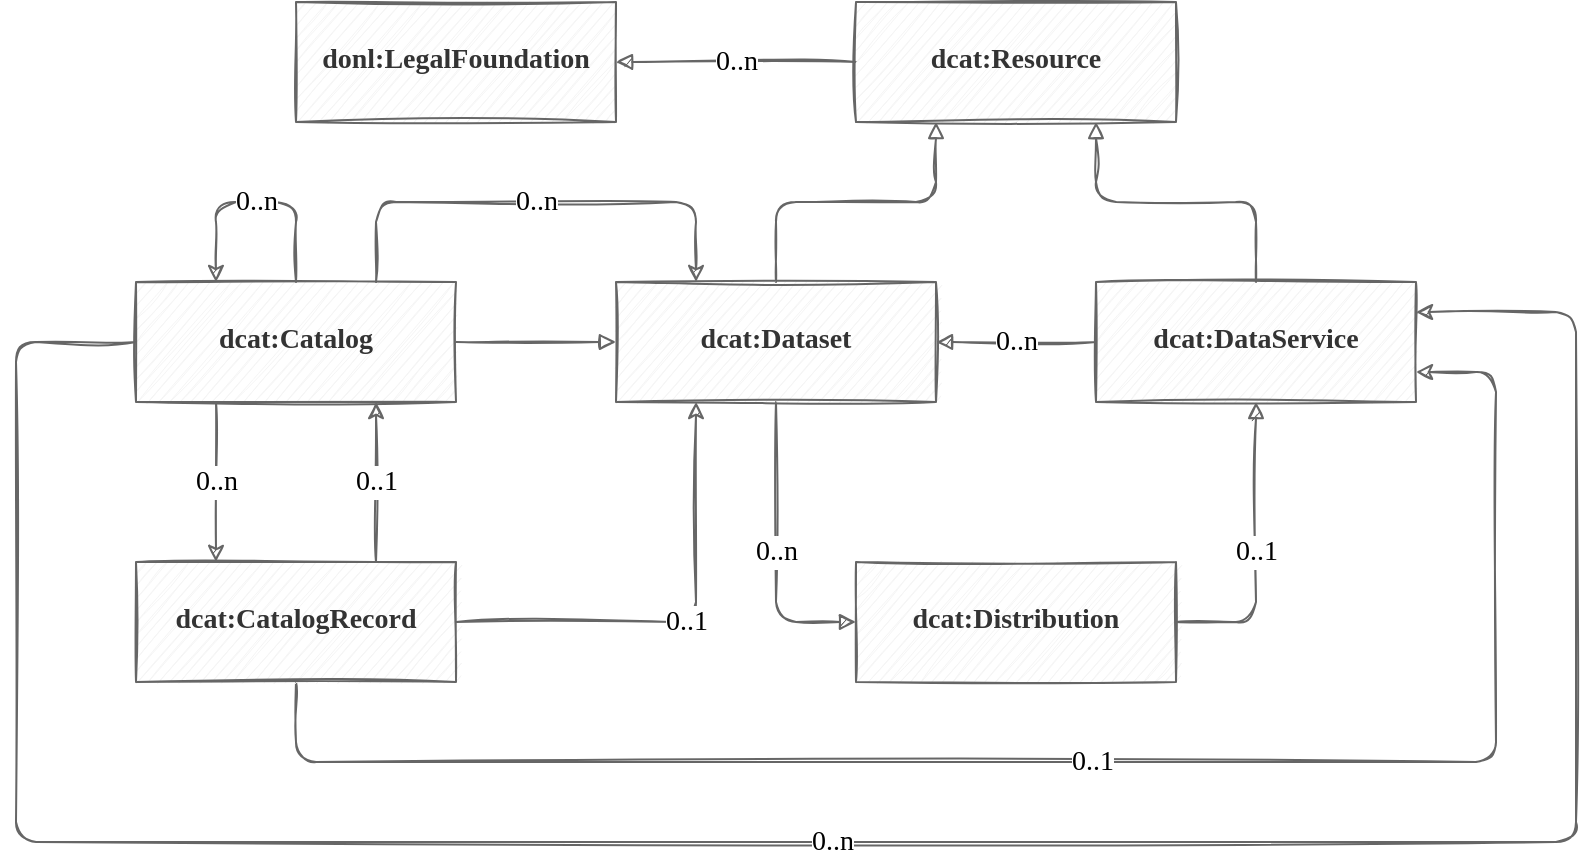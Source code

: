 <mxfile version="20.2.0" type="device"><diagram id="iMbzNkQVX0br3xSipckp" name="Page-1"><mxGraphModel dx="2249" dy="762" grid="1" gridSize="10" guides="1" tooltips="1" connect="1" arrows="1" fold="1" page="1" pageScale="1" pageWidth="827" pageHeight="1169" math="0" shadow="0"><root><mxCell id="0"/><mxCell id="1" parent="0"/><mxCell id="gNoIFmQhgtxjTiLP_ZQA-11" value="0..n" style="edgeStyle=orthogonalEdgeStyle;rounded=1;orthogonalLoop=1;jettySize=auto;html=1;endArrow=block;endFill=1;fillColor=#f5f5f5;strokeColor=#666666;sketch=1;fontFamily=Garamond;fontSize=14;" edge="1" parent="1" source="gNoIFmQhgtxjTiLP_ZQA-1" target="gNoIFmQhgtxjTiLP_ZQA-10"><mxGeometry relative="1" as="geometry"/></mxCell><mxCell id="gNoIFmQhgtxjTiLP_ZQA-1" value="&lt;p style=&quot;margin: 4px 0px 0px; text-align: center; font-size: 14px;&quot;&gt;&lt;br style=&quot;font-size: 14px;&quot;&gt;&lt;b style=&quot;font-size: 14px;&quot;&gt;dcat:Resource&lt;/b&gt;&lt;/p&gt;" style="verticalAlign=top;align=left;overflow=fill;fontSize=14;fontFamily=Garamond;html=1;fillColor=#f5f5f5;fontColor=#333333;strokeColor=#666666;sketch=1;" vertex="1" parent="1"><mxGeometry x="320" y="100" width="160" height="60" as="geometry"/></mxCell><mxCell id="gNoIFmQhgtxjTiLP_ZQA-5" style="edgeStyle=orthogonalEdgeStyle;rounded=1;orthogonalLoop=1;jettySize=auto;html=1;entryX=0.25;entryY=1;entryDx=0;entryDy=0;endArrow=block;endFill=0;fillColor=#f5f5f5;strokeColor=#666666;sketch=1;fontFamily=Garamond;fontSize=14;" edge="1" parent="1" source="gNoIFmQhgtxjTiLP_ZQA-2" target="gNoIFmQhgtxjTiLP_ZQA-1"><mxGeometry relative="1" as="geometry"/></mxCell><mxCell id="gNoIFmQhgtxjTiLP_ZQA-7" value="0..n" style="edgeStyle=orthogonalEdgeStyle;rounded=1;orthogonalLoop=1;jettySize=auto;html=1;entryX=0;entryY=0.5;entryDx=0;entryDy=0;endArrow=block;endFill=1;fillColor=#f5f5f5;strokeColor=#666666;sketch=1;fontFamily=Garamond;fontSize=14;" edge="1" parent="1" source="gNoIFmQhgtxjTiLP_ZQA-2" target="gNoIFmQhgtxjTiLP_ZQA-4"><mxGeometry relative="1" as="geometry"/></mxCell><mxCell id="gNoIFmQhgtxjTiLP_ZQA-2" value="&lt;p style=&quot;margin: 4px 0px 0px; text-align: center; font-size: 14px;&quot;&gt;&lt;br style=&quot;font-size: 14px;&quot;&gt;&lt;b style=&quot;font-size: 14px;&quot;&gt;dcat:Dataset&lt;/b&gt;&lt;/p&gt;" style="verticalAlign=top;align=left;overflow=fill;fontSize=14;fontFamily=Garamond;html=1;fillColor=#f5f5f5;fontColor=#333333;strokeColor=#666666;sketch=1;" vertex="1" parent="1"><mxGeometry x="200" y="240" width="160" height="60" as="geometry"/></mxCell><mxCell id="gNoIFmQhgtxjTiLP_ZQA-6" style="edgeStyle=orthogonalEdgeStyle;rounded=1;orthogonalLoop=1;jettySize=auto;html=1;entryX=0.75;entryY=1;entryDx=0;entryDy=0;endArrow=block;endFill=0;fillColor=#f5f5f5;strokeColor=#666666;sketch=1;fontFamily=Garamond;fontSize=14;" edge="1" parent="1" source="gNoIFmQhgtxjTiLP_ZQA-3" target="gNoIFmQhgtxjTiLP_ZQA-1"><mxGeometry relative="1" as="geometry"/></mxCell><mxCell id="gNoIFmQhgtxjTiLP_ZQA-8" value="0..n" style="edgeStyle=orthogonalEdgeStyle;rounded=1;orthogonalLoop=1;jettySize=auto;html=1;endArrow=block;endFill=1;fillColor=#f5f5f5;strokeColor=#666666;sketch=1;fontFamily=Garamond;fontSize=14;" edge="1" parent="1" source="gNoIFmQhgtxjTiLP_ZQA-3" target="gNoIFmQhgtxjTiLP_ZQA-2"><mxGeometry relative="1" as="geometry"/></mxCell><mxCell id="gNoIFmQhgtxjTiLP_ZQA-3" value="&lt;p style=&quot;margin: 4px 0px 0px; text-align: center; font-size: 14px;&quot;&gt;&lt;br style=&quot;font-size: 14px;&quot;&gt;&lt;b style=&quot;font-size: 14px;&quot;&gt;dcat:DataService&lt;/b&gt;&lt;/p&gt;" style="verticalAlign=top;align=left;overflow=fill;fontSize=14;fontFamily=Garamond;html=1;fillColor=#f5f5f5;fontColor=#333333;strokeColor=#666666;sketch=1;" vertex="1" parent="1"><mxGeometry x="440" y="240" width="160" height="60" as="geometry"/></mxCell><mxCell id="gNoIFmQhgtxjTiLP_ZQA-9" value="0..1" style="edgeStyle=orthogonalEdgeStyle;rounded=1;orthogonalLoop=1;jettySize=auto;html=1;entryX=0.5;entryY=1;entryDx=0;entryDy=0;endArrow=block;endFill=1;fillColor=#f5f5f5;strokeColor=#666666;sketch=1;fontFamily=Garamond;fontSize=14;" edge="1" parent="1" source="gNoIFmQhgtxjTiLP_ZQA-4" target="gNoIFmQhgtxjTiLP_ZQA-3"><mxGeometry relative="1" as="geometry"><Array as="points"><mxPoint x="520" y="410"/></Array></mxGeometry></mxCell><mxCell id="gNoIFmQhgtxjTiLP_ZQA-4" value="&lt;p style=&quot;margin: 4px 0px 0px; text-align: center; font-size: 14px;&quot;&gt;&lt;br style=&quot;font-size: 14px;&quot;&gt;&lt;b style=&quot;font-size: 14px;&quot;&gt;dcat:Distribution&lt;/b&gt;&lt;/p&gt;" style="verticalAlign=top;align=left;overflow=fill;fontSize=14;fontFamily=Garamond;html=1;fillColor=#f5f5f5;fontColor=#333333;strokeColor=#666666;sketch=1;" vertex="1" parent="1"><mxGeometry x="320" y="380" width="160" height="60" as="geometry"/></mxCell><mxCell id="gNoIFmQhgtxjTiLP_ZQA-10" value="&lt;p style=&quot;margin: 4px 0px 0px; text-align: center; font-size: 14px;&quot;&gt;&lt;br style=&quot;font-size: 14px;&quot;&gt;&lt;b style=&quot;font-size: 14px;&quot;&gt;donl:LegalFoundation&lt;/b&gt;&lt;/p&gt;" style="verticalAlign=top;align=left;overflow=fill;fontSize=14;fontFamily=Garamond;html=1;fillColor=#f5f5f5;fontColor=#333333;strokeColor=#666666;sketch=1;" vertex="1" parent="1"><mxGeometry x="40" y="100" width="160" height="60" as="geometry"/></mxCell><mxCell id="gNoIFmQhgtxjTiLP_ZQA-13" style="edgeStyle=orthogonalEdgeStyle;rounded=1;orthogonalLoop=1;jettySize=auto;html=1;endArrow=block;endFill=0;fillColor=#f5f5f5;strokeColor=#666666;sketch=1;fontFamily=Garamond;fontSize=14;" edge="1" parent="1" source="gNoIFmQhgtxjTiLP_ZQA-12" target="gNoIFmQhgtxjTiLP_ZQA-2"><mxGeometry relative="1" as="geometry"/></mxCell><mxCell id="gNoIFmQhgtxjTiLP_ZQA-16" value="0..n" style="edgeStyle=orthogonalEdgeStyle;rounded=1;orthogonalLoop=1;jettySize=auto;html=1;endArrow=classic;endFill=1;fillColor=#f5f5f5;strokeColor=#666666;entryX=0.25;entryY=0;entryDx=0;entryDy=0;exitX=0.25;exitY=1;exitDx=0;exitDy=0;sketch=1;fontFamily=Garamond;fontSize=14;" edge="1" parent="1" source="gNoIFmQhgtxjTiLP_ZQA-12" target="gNoIFmQhgtxjTiLP_ZQA-14"><mxGeometry relative="1" as="geometry"/></mxCell><mxCell id="gNoIFmQhgtxjTiLP_ZQA-19" value="0..n" style="edgeStyle=orthogonalEdgeStyle;rounded=1;orthogonalLoop=1;jettySize=auto;html=1;endArrow=classic;endFill=1;fillColor=#f5f5f5;strokeColor=#666666;entryX=1;entryY=0.25;entryDx=0;entryDy=0;sketch=1;fontFamily=Garamond;fontSize=14;" edge="1" parent="1" source="gNoIFmQhgtxjTiLP_ZQA-12" target="gNoIFmQhgtxjTiLP_ZQA-3"><mxGeometry relative="1" as="geometry"><Array as="points"><mxPoint x="-100" y="270"/><mxPoint x="-100" y="520"/><mxPoint x="680" y="520"/><mxPoint x="680" y="255"/></Array></mxGeometry></mxCell><mxCell id="gNoIFmQhgtxjTiLP_ZQA-20" value="0..n" style="edgeStyle=orthogonalEdgeStyle;rounded=1;orthogonalLoop=1;jettySize=auto;html=1;endArrow=classic;endFill=1;entryX=0.25;entryY=0;entryDx=0;entryDy=0;exitX=0.75;exitY=0;exitDx=0;exitDy=0;fillColor=#f5f5f5;strokeColor=#666666;sketch=1;fontFamily=Garamond;fontSize=14;" edge="1" parent="1" source="gNoIFmQhgtxjTiLP_ZQA-12" target="gNoIFmQhgtxjTiLP_ZQA-2"><mxGeometry relative="1" as="geometry"><Array as="points"><mxPoint x="80" y="200"/><mxPoint x="240" y="200"/></Array></mxGeometry></mxCell><mxCell id="gNoIFmQhgtxjTiLP_ZQA-12" value="&lt;p style=&quot;margin: 4px 0px 0px; text-align: center; font-size: 14px;&quot;&gt;&lt;br style=&quot;font-size: 14px;&quot;&gt;&lt;b style=&quot;font-size: 14px;&quot;&gt;dcat:Catalog&lt;/b&gt;&lt;/p&gt;" style="verticalAlign=top;align=left;overflow=fill;fontSize=14;fontFamily=Garamond;html=1;fillColor=#f5f5f5;fontColor=#333333;strokeColor=#666666;sketch=1;" vertex="1" parent="1"><mxGeometry x="-40" y="240" width="160" height="60" as="geometry"/></mxCell><mxCell id="gNoIFmQhgtxjTiLP_ZQA-21" value="0..1" style="edgeStyle=orthogonalEdgeStyle;rounded=1;orthogonalLoop=1;jettySize=auto;html=1;entryX=0.25;entryY=1;entryDx=0;entryDy=0;endArrow=classic;endFill=1;fillColor=#f5f5f5;strokeColor=#666666;sketch=1;fontFamily=Garamond;fontSize=14;" edge="1" parent="1" source="gNoIFmQhgtxjTiLP_ZQA-14" target="gNoIFmQhgtxjTiLP_ZQA-2"><mxGeometry relative="1" as="geometry"/></mxCell><mxCell id="gNoIFmQhgtxjTiLP_ZQA-22" value="0..1" style="edgeStyle=orthogonalEdgeStyle;rounded=1;orthogonalLoop=1;jettySize=auto;html=1;endArrow=classic;endFill=1;exitX=0.75;exitY=0;exitDx=0;exitDy=0;entryX=0.75;entryY=1;entryDx=0;entryDy=0;fillColor=#f5f5f5;strokeColor=#666666;sketch=1;fontFamily=Garamond;fontSize=14;" edge="1" parent="1" source="gNoIFmQhgtxjTiLP_ZQA-14" target="gNoIFmQhgtxjTiLP_ZQA-12"><mxGeometry relative="1" as="geometry"/></mxCell><mxCell id="gNoIFmQhgtxjTiLP_ZQA-23" value="0..1" style="edgeStyle=orthogonalEdgeStyle;rounded=1;orthogonalLoop=1;jettySize=auto;html=1;entryX=1;entryY=0.75;entryDx=0;entryDy=0;endArrow=classic;endFill=1;fillColor=#f5f5f5;strokeColor=#666666;sketch=1;fontFamily=Garamond;fontSize=14;" edge="1" parent="1" source="gNoIFmQhgtxjTiLP_ZQA-14" target="gNoIFmQhgtxjTiLP_ZQA-3"><mxGeometry relative="1" as="geometry"><Array as="points"><mxPoint x="40" y="480"/><mxPoint x="640" y="480"/><mxPoint x="640" y="285"/></Array></mxGeometry></mxCell><mxCell id="gNoIFmQhgtxjTiLP_ZQA-14" value="&lt;p style=&quot;margin: 4px 0px 0px; text-align: center; font-size: 14px;&quot;&gt;&lt;br style=&quot;font-size: 14px;&quot;&gt;&lt;b style=&quot;font-size: 14px;&quot;&gt;dcat:CatalogRecord&lt;/b&gt;&lt;/p&gt;" style="verticalAlign=top;align=left;overflow=fill;fontSize=14;fontFamily=Garamond;html=1;fillColor=#f5f5f5;fontColor=#333333;strokeColor=#666666;sketch=1;" vertex="1" parent="1"><mxGeometry x="-40" y="380" width="160" height="60" as="geometry"/></mxCell><mxCell id="gNoIFmQhgtxjTiLP_ZQA-18" value="0..n" style="edgeStyle=orthogonalEdgeStyle;rounded=1;orthogonalLoop=1;jettySize=auto;html=1;entryX=0.25;entryY=0;entryDx=0;entryDy=0;endArrow=classic;endFill=1;fillColor=#f5f5f5;strokeColor=#666666;sketch=1;fontFamily=Garamond;fontSize=14;" edge="1" parent="1" source="gNoIFmQhgtxjTiLP_ZQA-12" target="gNoIFmQhgtxjTiLP_ZQA-12"><mxGeometry relative="1" as="geometry"><Array as="points"><mxPoint x="40" y="200"/><mxPoint y="200"/></Array></mxGeometry></mxCell></root></mxGraphModel></diagram></mxfile>